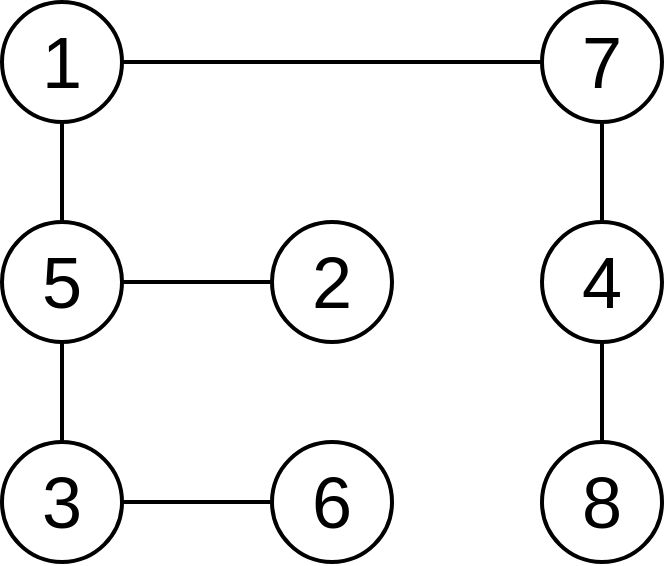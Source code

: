 <mxfile version="11.1.4" type="google"><diagram id="oSfOf8kQY1zH1iDUV6vZ" name="Page-1"><mxGraphModel dx="1997" dy="1090" grid="1" gridSize="10" guides="1" tooltips="1" connect="1" arrows="1" fold="1" page="1" pageScale="1" pageWidth="827" pageHeight="1169" math="0" shadow="0"><root><mxCell id="0"/><mxCell id="1" parent="0"/><mxCell id="Ypsx5x889Gr5saTU8bc8-1" value="&lt;font style=&quot;font-size: 36px&quot;&gt;1&lt;/font&gt;" style="ellipse;whiteSpace=wrap;html=1;aspect=fixed;strokeWidth=2;perimeterSpacing=0;flipV=1;" vertex="1" parent="1"><mxGeometry x="220" y="230" width="60" height="60" as="geometry"/></mxCell><mxCell id="Ypsx5x889Gr5saTU8bc8-10" value="&lt;font style=&quot;font-size: 36px&quot;&gt;2&lt;/font&gt;" style="ellipse;whiteSpace=wrap;html=1;aspect=fixed;strokeWidth=2;perimeterSpacing=0;flipH=1;" vertex="1" parent="1"><mxGeometry x="355" y="340" width="60" height="60" as="geometry"/></mxCell><mxCell id="Ypsx5x889Gr5saTU8bc8-11" value="&lt;font style=&quot;font-size: 36px&quot;&gt;6&lt;/font&gt;" style="ellipse;whiteSpace=wrap;html=1;aspect=fixed;strokeWidth=2;perimeterSpacing=0;" vertex="1" parent="1"><mxGeometry x="355" y="450" width="60" height="60" as="geometry"/></mxCell><mxCell id="Ypsx5x889Gr5saTU8bc8-12" value="&lt;font style=&quot;font-size: 36px&quot;&gt;3&lt;/font&gt;" style="ellipse;whiteSpace=wrap;html=1;aspect=fixed;strokeWidth=2;perimeterSpacing=0;flipV=1;" vertex="1" parent="1"><mxGeometry x="220" y="450" width="60" height="60" as="geometry"/></mxCell><mxCell id="Ypsx5x889Gr5saTU8bc8-13" value="&lt;font style=&quot;font-size: 36px&quot;&gt;5&lt;/font&gt;" style="ellipse;whiteSpace=wrap;html=1;aspect=fixed;strokeWidth=2;perimeterSpacing=0;flipH=1;flipV=1;" vertex="1" parent="1"><mxGeometry x="220" y="340" width="60" height="60" as="geometry"/></mxCell><mxCell id="Ypsx5x889Gr5saTU8bc8-14" value="&lt;font style=&quot;font-size: 36px&quot;&gt;8&lt;/font&gt;" style="ellipse;whiteSpace=wrap;html=1;aspect=fixed;strokeWidth=2;perimeterSpacing=0;" vertex="1" parent="1"><mxGeometry x="490" y="450" width="60" height="60" as="geometry"/></mxCell><mxCell id="Ypsx5x889Gr5saTU8bc8-15" value="&lt;font style=&quot;font-size: 36px&quot;&gt;4&lt;/font&gt;" style="ellipse;whiteSpace=wrap;html=1;aspect=fixed;strokeWidth=2;perimeterSpacing=0;flipH=1;" vertex="1" parent="1"><mxGeometry x="490" y="340" width="60" height="60" as="geometry"/></mxCell><mxCell id="Ypsx5x889Gr5saTU8bc8-16" value="&lt;font style=&quot;font-size: 36px&quot;&gt;7&lt;/font&gt;" style="ellipse;whiteSpace=wrap;html=1;aspect=fixed;strokeWidth=2;perimeterSpacing=0;" vertex="1" parent="1"><mxGeometry x="490" y="230" width="60" height="60" as="geometry"/></mxCell><mxCell id="Ypsx5x889Gr5saTU8bc8-17" value="" style="endArrow=none;html=1;exitX=1;exitY=0.5;exitDx=0;exitDy=0;entryX=0;entryY=0.5;entryDx=0;entryDy=0;strokeWidth=2;" edge="1" parent="1" source="Ypsx5x889Gr5saTU8bc8-1" target="Ypsx5x889Gr5saTU8bc8-16"><mxGeometry width="50" height="50" relative="1" as="geometry"><mxPoint x="220" y="580" as="sourcePoint"/><mxPoint x="270" y="530" as="targetPoint"/></mxGeometry></mxCell><mxCell id="Ypsx5x889Gr5saTU8bc8-18" value="" style="endArrow=none;html=1;exitX=0.5;exitY=1;exitDx=0;exitDy=0;entryX=0.5;entryY=0;entryDx=0;entryDy=0;strokeWidth=2;" edge="1" parent="1" source="Ypsx5x889Gr5saTU8bc8-16" target="Ypsx5x889Gr5saTU8bc8-15"><mxGeometry width="50" height="50" relative="1" as="geometry"><mxPoint x="290" y="270" as="sourcePoint"/><mxPoint x="500" y="270" as="targetPoint"/></mxGeometry></mxCell><mxCell id="Ypsx5x889Gr5saTU8bc8-19" value="" style="endArrow=none;html=1;exitX=1;exitY=0.5;exitDx=0;exitDy=0;entryX=0;entryY=0.5;entryDx=0;entryDy=0;strokeWidth=2;" edge="1" parent="1" source="Ypsx5x889Gr5saTU8bc8-12" target="Ypsx5x889Gr5saTU8bc8-11"><mxGeometry width="50" height="50" relative="1" as="geometry"><mxPoint x="300" y="280" as="sourcePoint"/><mxPoint x="510" y="280" as="targetPoint"/></mxGeometry></mxCell><mxCell id="Ypsx5x889Gr5saTU8bc8-20" value="" style="endArrow=none;html=1;exitX=1;exitY=0.5;exitDx=0;exitDy=0;entryX=0;entryY=0.5;entryDx=0;entryDy=0;strokeWidth=2;" edge="1" parent="1" source="Ypsx5x889Gr5saTU8bc8-13" target="Ypsx5x889Gr5saTU8bc8-10"><mxGeometry width="50" height="50" relative="1" as="geometry"><mxPoint x="310" y="290" as="sourcePoint"/><mxPoint x="520" y="290" as="targetPoint"/></mxGeometry></mxCell><mxCell id="Ypsx5x889Gr5saTU8bc8-21" value="" style="endArrow=none;html=1;exitX=0.5;exitY=1;exitDx=0;exitDy=0;entryX=0.5;entryY=0;entryDx=0;entryDy=0;strokeWidth=2;" edge="1" parent="1" source="Ypsx5x889Gr5saTU8bc8-13" target="Ypsx5x889Gr5saTU8bc8-12"><mxGeometry width="50" height="50" relative="1" as="geometry"><mxPoint x="320" y="300" as="sourcePoint"/><mxPoint x="530" y="300" as="targetPoint"/></mxGeometry></mxCell><mxCell id="Ypsx5x889Gr5saTU8bc8-22" value="" style="endArrow=none;html=1;exitX=0.5;exitY=1;exitDx=0;exitDy=0;entryX=0.5;entryY=0;entryDx=0;entryDy=0;strokeWidth=2;" edge="1" parent="1" source="Ypsx5x889Gr5saTU8bc8-1" target="Ypsx5x889Gr5saTU8bc8-13"><mxGeometry width="50" height="50" relative="1" as="geometry"><mxPoint x="330" y="310" as="sourcePoint"/><mxPoint x="540" y="310" as="targetPoint"/></mxGeometry></mxCell><mxCell id="Ypsx5x889Gr5saTU8bc8-23" value="" style="endArrow=none;html=1;exitX=0.5;exitY=1;exitDx=0;exitDy=0;entryX=0.5;entryY=0;entryDx=0;entryDy=0;strokeWidth=2;" edge="1" parent="1" source="Ypsx5x889Gr5saTU8bc8-15" target="Ypsx5x889Gr5saTU8bc8-14"><mxGeometry width="50" height="50" relative="1" as="geometry"><mxPoint x="340" y="320" as="sourcePoint"/><mxPoint x="550" y="320" as="targetPoint"/></mxGeometry></mxCell></root></mxGraphModel></diagram></mxfile>